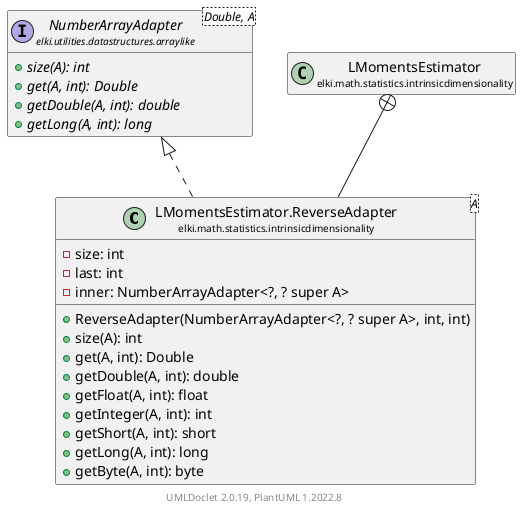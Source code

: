 @startuml
    remove .*\.(Instance|Par|Parameterizer|Factory)$
    set namespaceSeparator none
    hide empty fields
    hide empty methods

    class "<size:14>LMomentsEstimator.ReverseAdapter\n<size:10>elki.math.statistics.intrinsicdimensionality" as elki.math.statistics.intrinsicdimensionality.LMomentsEstimator.ReverseAdapter<A> {
        -size: int
        -last: int
        -inner: NumberArrayAdapter<?, ? super A>
        +ReverseAdapter(NumberArrayAdapter<?, ? super A>, int, int)
        +size(A): int
        +get(A, int): Double
        +getDouble(A, int): double
        +getFloat(A, int): float
        +getInteger(A, int): int
        +getShort(A, int): short
        +getLong(A, int): long
        +getByte(A, int): byte
    }

    interface "<size:14>NumberArrayAdapter\n<size:10>elki.utilities.datastructures.arraylike" as elki.utilities.datastructures.arraylike.NumberArrayAdapter<Double, A> [[../../../utilities/datastructures/arraylike/NumberArrayAdapter.html]] {
        {abstract} +size(A): int
        {abstract} +get(A, int): Double
        {abstract} +getDouble(A, int): double
        {abstract} +getLong(A, int): long
    }
    class "<size:14>LMomentsEstimator\n<size:10>elki.math.statistics.intrinsicdimensionality" as elki.math.statistics.intrinsicdimensionality.LMomentsEstimator [[LMomentsEstimator.html]]

    elki.utilities.datastructures.arraylike.NumberArrayAdapter <|.. elki.math.statistics.intrinsicdimensionality.LMomentsEstimator.ReverseAdapter
    elki.math.statistics.intrinsicdimensionality.LMomentsEstimator +-- elki.math.statistics.intrinsicdimensionality.LMomentsEstimator.ReverseAdapter

    center footer UMLDoclet 2.0.19, PlantUML 1.2022.8
@enduml

